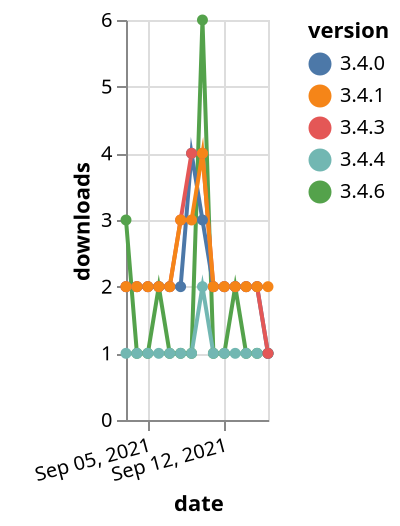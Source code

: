 {"$schema": "https://vega.github.io/schema/vega-lite/v5.json", "description": "A simple bar chart with embedded data.", "data": {"values": [{"date": "2021-09-03", "total": 404, "delta": 3, "version": "3.4.6"}, {"date": "2021-09-04", "total": 405, "delta": 1, "version": "3.4.6"}, {"date": "2021-09-05", "total": 406, "delta": 1, "version": "3.4.6"}, {"date": "2021-09-06", "total": 408, "delta": 2, "version": "3.4.6"}, {"date": "2021-09-07", "total": 409, "delta": 1, "version": "3.4.6"}, {"date": "2021-09-08", "total": 410, "delta": 1, "version": "3.4.6"}, {"date": "2021-09-09", "total": 411, "delta": 1, "version": "3.4.6"}, {"date": "2021-09-10", "total": 417, "delta": 6, "version": "3.4.6"}, {"date": "2021-09-11", "total": 418, "delta": 1, "version": "3.4.6"}, {"date": "2021-09-12", "total": 419, "delta": 1, "version": "3.4.6"}, {"date": "2021-09-13", "total": 421, "delta": 2, "version": "3.4.6"}, {"date": "2021-09-14", "total": 422, "delta": 1, "version": "3.4.6"}, {"date": "2021-09-15", "total": 423, "delta": 1, "version": "3.4.6"}, {"date": "2021-09-16", "total": 424, "delta": 1, "version": "3.4.6"}, {"date": "2021-09-03", "total": 232, "delta": 1, "version": "3.4.4"}, {"date": "2021-09-04", "total": 233, "delta": 1, "version": "3.4.4"}, {"date": "2021-09-05", "total": 234, "delta": 1, "version": "3.4.4"}, {"date": "2021-09-06", "total": 235, "delta": 1, "version": "3.4.4"}, {"date": "2021-09-07", "total": 236, "delta": 1, "version": "3.4.4"}, {"date": "2021-09-08", "total": 237, "delta": 1, "version": "3.4.4"}, {"date": "2021-09-09", "total": 238, "delta": 1, "version": "3.4.4"}, {"date": "2021-09-10", "total": 240, "delta": 2, "version": "3.4.4"}, {"date": "2021-09-11", "total": 241, "delta": 1, "version": "3.4.4"}, {"date": "2021-09-12", "total": 242, "delta": 1, "version": "3.4.4"}, {"date": "2021-09-13", "total": 243, "delta": 1, "version": "3.4.4"}, {"date": "2021-09-14", "total": 244, "delta": 1, "version": "3.4.4"}, {"date": "2021-09-15", "total": 245, "delta": 1, "version": "3.4.4"}, {"date": "2021-09-16", "total": 246, "delta": 1, "version": "3.4.4"}, {"date": "2021-09-03", "total": 3047, "delta": 2, "version": "3.4.0"}, {"date": "2021-09-04", "total": 3049, "delta": 2, "version": "3.4.0"}, {"date": "2021-09-05", "total": 3051, "delta": 2, "version": "3.4.0"}, {"date": "2021-09-06", "total": 3053, "delta": 2, "version": "3.4.0"}, {"date": "2021-09-07", "total": 3055, "delta": 2, "version": "3.4.0"}, {"date": "2021-09-08", "total": 3057, "delta": 2, "version": "3.4.0"}, {"date": "2021-09-09", "total": 3061, "delta": 4, "version": "3.4.0"}, {"date": "2021-09-10", "total": 3064, "delta": 3, "version": "3.4.0"}, {"date": "2021-09-11", "total": 3066, "delta": 2, "version": "3.4.0"}, {"date": "2021-09-12", "total": 3068, "delta": 2, "version": "3.4.0"}, {"date": "2021-09-13", "total": 3070, "delta": 2, "version": "3.4.0"}, {"date": "2021-09-14", "total": 3072, "delta": 2, "version": "3.4.0"}, {"date": "2021-09-15", "total": 3074, "delta": 2, "version": "3.4.0"}, {"date": "2021-09-16", "total": 3075, "delta": 1, "version": "3.4.0"}, {"date": "2021-09-03", "total": 2458, "delta": 2, "version": "3.4.3"}, {"date": "2021-09-04", "total": 2460, "delta": 2, "version": "3.4.3"}, {"date": "2021-09-05", "total": 2462, "delta": 2, "version": "3.4.3"}, {"date": "2021-09-06", "total": 2464, "delta": 2, "version": "3.4.3"}, {"date": "2021-09-07", "total": 2466, "delta": 2, "version": "3.4.3"}, {"date": "2021-09-08", "total": 2469, "delta": 3, "version": "3.4.3"}, {"date": "2021-09-09", "total": 2473, "delta": 4, "version": "3.4.3"}, {"date": "2021-09-10", "total": 2477, "delta": 4, "version": "3.4.3"}, {"date": "2021-09-11", "total": 2479, "delta": 2, "version": "3.4.3"}, {"date": "2021-09-12", "total": 2481, "delta": 2, "version": "3.4.3"}, {"date": "2021-09-13", "total": 2483, "delta": 2, "version": "3.4.3"}, {"date": "2021-09-14", "total": 2485, "delta": 2, "version": "3.4.3"}, {"date": "2021-09-15", "total": 2487, "delta": 2, "version": "3.4.3"}, {"date": "2021-09-16", "total": 2488, "delta": 1, "version": "3.4.3"}, {"date": "2021-09-03", "total": 3000, "delta": 2, "version": "3.4.1"}, {"date": "2021-09-04", "total": 3002, "delta": 2, "version": "3.4.1"}, {"date": "2021-09-05", "total": 3004, "delta": 2, "version": "3.4.1"}, {"date": "2021-09-06", "total": 3006, "delta": 2, "version": "3.4.1"}, {"date": "2021-09-07", "total": 3008, "delta": 2, "version": "3.4.1"}, {"date": "2021-09-08", "total": 3011, "delta": 3, "version": "3.4.1"}, {"date": "2021-09-09", "total": 3014, "delta": 3, "version": "3.4.1"}, {"date": "2021-09-10", "total": 3018, "delta": 4, "version": "3.4.1"}, {"date": "2021-09-11", "total": 3020, "delta": 2, "version": "3.4.1"}, {"date": "2021-09-12", "total": 3022, "delta": 2, "version": "3.4.1"}, {"date": "2021-09-13", "total": 3024, "delta": 2, "version": "3.4.1"}, {"date": "2021-09-14", "total": 3026, "delta": 2, "version": "3.4.1"}, {"date": "2021-09-15", "total": 3028, "delta": 2, "version": "3.4.1"}, {"date": "2021-09-16", "total": 3030, "delta": 2, "version": "3.4.1"}]}, "width": "container", "mark": {"type": "line", "point": {"filled": true}}, "encoding": {"x": {"field": "date", "type": "temporal", "timeUnit": "yearmonthdate", "title": "date", "axis": {"labelAngle": -15}}, "y": {"field": "delta", "type": "quantitative", "title": "downloads"}, "color": {"field": "version", "type": "nominal"}, "tooltip": {"field": "delta"}}}